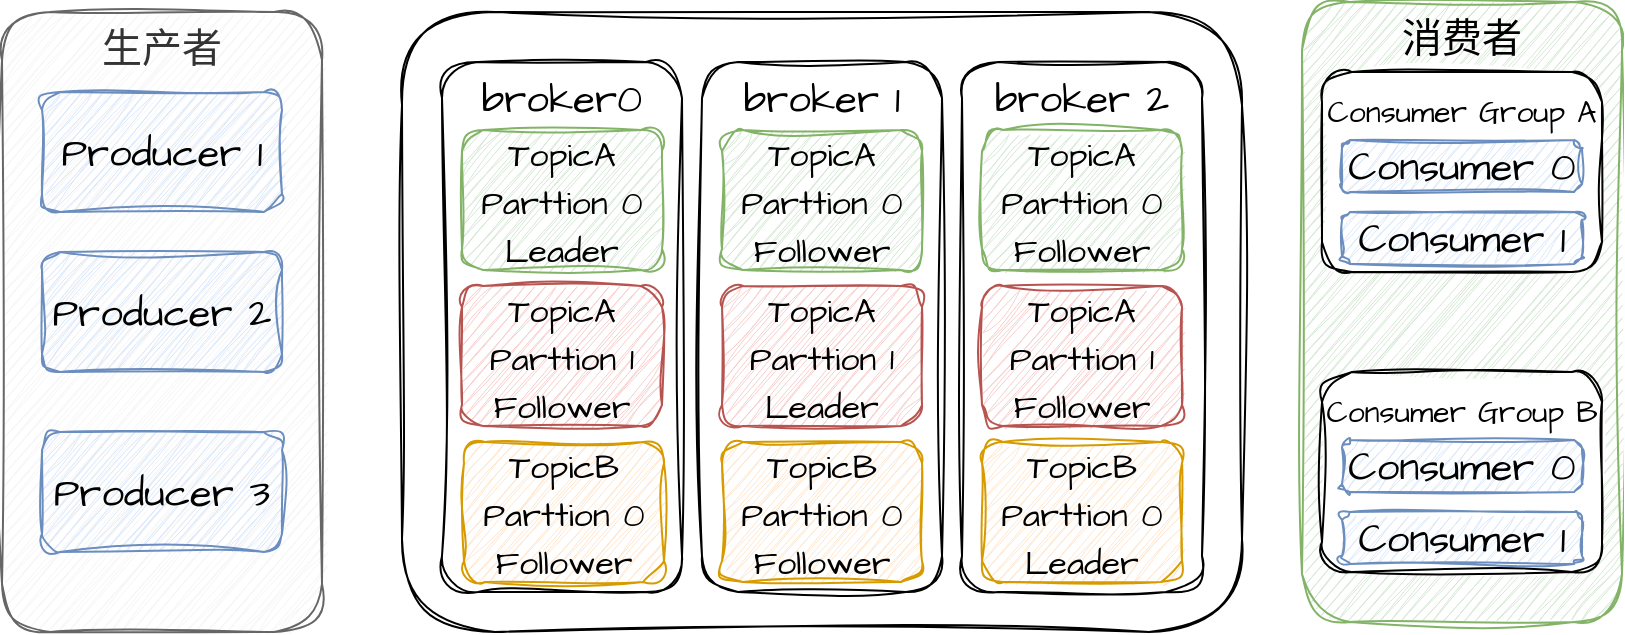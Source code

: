 <mxfile version="22.1.18" type="github">
  <diagram name="第 1 页" id="cSCV3CNTXTXwVB_BIsae">
    <mxGraphModel dx="1012" dy="582" grid="1" gridSize="10" guides="1" tooltips="1" connect="1" arrows="1" fold="1" page="1" pageScale="1" pageWidth="827" pageHeight="1169" math="0" shadow="0">
      <root>
        <mxCell id="0" />
        <mxCell id="1" parent="0" />
        <mxCell id="yJOFYdY696FyBgO-EQ7J-1" value="生产者" style="rounded=1;whiteSpace=wrap;html=1;sketch=1;hachureGap=4;jiggle=2;curveFitting=1;fontFamily=Architects Daughter;fontSource=https%3A%2F%2Ffonts.googleapis.com%2Fcss%3Ffamily%3DArchitects%2BDaughter;fontSize=20;fillColor=#f5f5f5;fontColor=#333333;strokeColor=#666666;verticalAlign=top;" vertex="1" parent="1">
          <mxGeometry x="80" y="120" width="160" height="310" as="geometry" />
        </mxCell>
        <mxCell id="yJOFYdY696FyBgO-EQ7J-2" value="Producer 1" style="rounded=1;whiteSpace=wrap;html=1;sketch=1;hachureGap=4;jiggle=2;curveFitting=1;fontFamily=Architects Daughter;fontSource=https%3A%2F%2Ffonts.googleapis.com%2Fcss%3Ffamily%3DArchitects%2BDaughter;fontSize=20;fillColor=#dae8fc;strokeColor=#6c8ebf;" vertex="1" parent="1">
          <mxGeometry x="100" y="160" width="120" height="60" as="geometry" />
        </mxCell>
        <mxCell id="yJOFYdY696FyBgO-EQ7J-3" value="Producer 2" style="rounded=1;whiteSpace=wrap;html=1;sketch=1;hachureGap=4;jiggle=2;curveFitting=1;fontFamily=Architects Daughter;fontSource=https%3A%2F%2Ffonts.googleapis.com%2Fcss%3Ffamily%3DArchitects%2BDaughter;fontSize=20;fillColor=#dae8fc;strokeColor=#6c8ebf;" vertex="1" parent="1">
          <mxGeometry x="100" y="240" width="120" height="60" as="geometry" />
        </mxCell>
        <mxCell id="yJOFYdY696FyBgO-EQ7J-4" value="Producer 3" style="rounded=1;whiteSpace=wrap;html=1;sketch=1;hachureGap=4;jiggle=2;curveFitting=1;fontFamily=Architects Daughter;fontSource=https%3A%2F%2Ffonts.googleapis.com%2Fcss%3Ffamily%3DArchitects%2BDaughter;fontSize=20;fillColor=#dae8fc;strokeColor=#6c8ebf;" vertex="1" parent="1">
          <mxGeometry x="100" y="330" width="120" height="60" as="geometry" />
        </mxCell>
        <mxCell id="yJOFYdY696FyBgO-EQ7J-5" value="" style="rounded=1;whiteSpace=wrap;html=1;sketch=1;hachureGap=4;jiggle=2;curveFitting=1;fontFamily=Architects Daughter;fontSource=https%3A%2F%2Ffonts.googleapis.com%2Fcss%3Ffamily%3DArchitects%2BDaughter;fontSize=20;" vertex="1" parent="1">
          <mxGeometry x="280" y="120" width="420" height="310" as="geometry" />
        </mxCell>
        <mxCell id="yJOFYdY696FyBgO-EQ7J-6" value="broker0" style="rounded=1;whiteSpace=wrap;html=1;sketch=1;hachureGap=4;jiggle=2;curveFitting=1;fontFamily=Architects Daughter;fontSource=https%3A%2F%2Ffonts.googleapis.com%2Fcss%3Ffamily%3DArchitects%2BDaughter;fontSize=20;horizontal=1;verticalAlign=top;" vertex="1" parent="1">
          <mxGeometry x="300" y="145" width="120" height="265" as="geometry" />
        </mxCell>
        <mxCell id="yJOFYdY696FyBgO-EQ7J-7" value="broker 1" style="rounded=1;whiteSpace=wrap;html=1;sketch=1;hachureGap=4;jiggle=2;curveFitting=1;fontFamily=Architects Daughter;fontSource=https%3A%2F%2Ffonts.googleapis.com%2Fcss%3Ffamily%3DArchitects%2BDaughter;fontSize=20;verticalAlign=top;" vertex="1" parent="1">
          <mxGeometry x="430" y="145" width="120" height="265" as="geometry" />
        </mxCell>
        <mxCell id="yJOFYdY696FyBgO-EQ7J-8" value="broker 2" style="rounded=1;whiteSpace=wrap;html=1;sketch=1;hachureGap=4;jiggle=2;curveFitting=1;fontFamily=Architects Daughter;fontSource=https%3A%2F%2Ffonts.googleapis.com%2Fcss%3Ffamily%3DArchitects%2BDaughter;fontSize=20;verticalAlign=top;" vertex="1" parent="1">
          <mxGeometry x="560" y="145" width="120" height="265" as="geometry" />
        </mxCell>
        <mxCell id="yJOFYdY696FyBgO-EQ7J-9" value="&lt;font style=&quot;font-size: 17px;&quot;&gt;TopicA&lt;br&gt;Parttion 0&lt;br&gt;Leader&lt;/font&gt;" style="rounded=1;whiteSpace=wrap;html=1;sketch=1;hachureGap=4;jiggle=2;curveFitting=1;fontFamily=Architects Daughter;fontSource=https%3A%2F%2Ffonts.googleapis.com%2Fcss%3Ffamily%3DArchitects%2BDaughter;fontSize=20;fillColor=#d5e8d4;strokeColor=#82b366;" vertex="1" parent="1">
          <mxGeometry x="310" y="179" width="100" height="70" as="geometry" />
        </mxCell>
        <mxCell id="yJOFYdY696FyBgO-EQ7J-10" value="&lt;font style=&quot;font-size: 17px;&quot;&gt;TopicA&lt;br&gt;Parttion 1&lt;br&gt;Follower&lt;/font&gt;" style="rounded=1;whiteSpace=wrap;html=1;sketch=1;hachureGap=4;jiggle=2;curveFitting=1;fontFamily=Architects Daughter;fontSource=https%3A%2F%2Ffonts.googleapis.com%2Fcss%3Ffamily%3DArchitects%2BDaughter;fontSize=20;fillColor=#f8cecc;strokeColor=#b85450;" vertex="1" parent="1">
          <mxGeometry x="310" y="257" width="100" height="70" as="geometry" />
        </mxCell>
        <mxCell id="yJOFYdY696FyBgO-EQ7J-11" value="&lt;font style=&quot;font-size: 17px;&quot;&gt;TopicB&lt;br&gt;Parttion 0&lt;br&gt;Follower&lt;/font&gt;" style="rounded=1;whiteSpace=wrap;html=1;sketch=1;hachureGap=4;jiggle=2;curveFitting=1;fontFamily=Architects Daughter;fontSource=https%3A%2F%2Ffonts.googleapis.com%2Fcss%3Ffamily%3DArchitects%2BDaughter;fontSize=20;fillColor=#ffe6cc;strokeColor=#d79b00;" vertex="1" parent="1">
          <mxGeometry x="311" y="335" width="100" height="70" as="geometry" />
        </mxCell>
        <mxCell id="yJOFYdY696FyBgO-EQ7J-12" value="&lt;font style=&quot;font-size: 17px;&quot;&gt;TopicA&lt;br&gt;Parttion 0&lt;br&gt;Follower&lt;/font&gt;" style="rounded=1;whiteSpace=wrap;html=1;sketch=1;hachureGap=4;jiggle=2;curveFitting=1;fontFamily=Architects Daughter;fontSource=https%3A%2F%2Ffonts.googleapis.com%2Fcss%3Ffamily%3DArchitects%2BDaughter;fontSize=20;fillColor=#d5e8d4;strokeColor=#82b366;" vertex="1" parent="1">
          <mxGeometry x="440" y="179" width="100" height="70" as="geometry" />
        </mxCell>
        <mxCell id="yJOFYdY696FyBgO-EQ7J-13" value="&lt;font style=&quot;font-size: 17px;&quot;&gt;TopicA&lt;br&gt;Parttion 1&lt;br&gt;Leader&lt;/font&gt;" style="rounded=1;whiteSpace=wrap;html=1;sketch=1;hachureGap=4;jiggle=2;curveFitting=1;fontFamily=Architects Daughter;fontSource=https%3A%2F%2Ffonts.googleapis.com%2Fcss%3Ffamily%3DArchitects%2BDaughter;fontSize=20;fillColor=#f8cecc;strokeColor=#b85450;" vertex="1" parent="1">
          <mxGeometry x="440" y="257" width="100" height="70" as="geometry" />
        </mxCell>
        <mxCell id="yJOFYdY696FyBgO-EQ7J-14" value="&lt;font style=&quot;font-size: 17px;&quot;&gt;TopicB&lt;br&gt;Parttion 0&lt;br&gt;Follower&lt;/font&gt;" style="rounded=1;whiteSpace=wrap;html=1;sketch=1;hachureGap=4;jiggle=2;curveFitting=1;fontFamily=Architects Daughter;fontSource=https%3A%2F%2Ffonts.googleapis.com%2Fcss%3Ffamily%3DArchitects%2BDaughter;fontSize=20;fillColor=#ffe6cc;strokeColor=#d79b00;" vertex="1" parent="1">
          <mxGeometry x="440" y="335" width="100" height="70" as="geometry" />
        </mxCell>
        <mxCell id="yJOFYdY696FyBgO-EQ7J-15" value="&lt;font style=&quot;font-size: 17px;&quot;&gt;TopicA&lt;br&gt;Parttion 0&lt;br&gt;Follower&lt;/font&gt;" style="rounded=1;whiteSpace=wrap;html=1;sketch=1;hachureGap=4;jiggle=2;curveFitting=1;fontFamily=Architects Daughter;fontSource=https%3A%2F%2Ffonts.googleapis.com%2Fcss%3Ffamily%3DArchitects%2BDaughter;fontSize=20;fillColor=#d5e8d4;strokeColor=#82b366;" vertex="1" parent="1">
          <mxGeometry x="570" y="179" width="100" height="70" as="geometry" />
        </mxCell>
        <mxCell id="yJOFYdY696FyBgO-EQ7J-16" value="&lt;font style=&quot;font-size: 17px;&quot;&gt;TopicA&lt;br&gt;Parttion 1&lt;br&gt;Follower&lt;/font&gt;" style="rounded=1;whiteSpace=wrap;html=1;sketch=1;hachureGap=4;jiggle=2;curveFitting=1;fontFamily=Architects Daughter;fontSource=https%3A%2F%2Ffonts.googleapis.com%2Fcss%3Ffamily%3DArchitects%2BDaughter;fontSize=20;fillColor=#f8cecc;strokeColor=#b85450;" vertex="1" parent="1">
          <mxGeometry x="570" y="257" width="100" height="70" as="geometry" />
        </mxCell>
        <mxCell id="yJOFYdY696FyBgO-EQ7J-17" value="&lt;font style=&quot;font-size: 17px;&quot;&gt;TopicB&lt;br&gt;Parttion 0&lt;br&gt;Leader&lt;/font&gt;" style="rounded=1;whiteSpace=wrap;html=1;sketch=1;hachureGap=4;jiggle=2;curveFitting=1;fontFamily=Architects Daughter;fontSource=https%3A%2F%2Ffonts.googleapis.com%2Fcss%3Ffamily%3DArchitects%2BDaughter;fontSize=20;fillColor=#ffe6cc;strokeColor=#d79b00;" vertex="1" parent="1">
          <mxGeometry x="570" y="335" width="100" height="70" as="geometry" />
        </mxCell>
        <mxCell id="yJOFYdY696FyBgO-EQ7J-18" value="消费者" style="rounded=1;whiteSpace=wrap;html=1;sketch=1;hachureGap=4;jiggle=2;curveFitting=1;fontFamily=Architects Daughter;fontSource=https%3A%2F%2Ffonts.googleapis.com%2Fcss%3Ffamily%3DArchitects%2BDaughter;fontSize=20;fillColor=#d5e8d4;strokeColor=#82b366;verticalAlign=top;" vertex="1" parent="1">
          <mxGeometry x="730" y="115" width="160" height="310" as="geometry" />
        </mxCell>
        <mxCell id="yJOFYdY696FyBgO-EQ7J-19" value="&lt;font style=&quot;font-size: 15px;&quot;&gt;Consumer Group A&lt;/font&gt;" style="rounded=1;whiteSpace=wrap;html=1;sketch=1;hachureGap=4;jiggle=2;curveFitting=1;fontFamily=Architects Daughter;fontSource=https%3A%2F%2Ffonts.googleapis.com%2Fcss%3Ffamily%3DArchitects%2BDaughter;fontSize=20;verticalAlign=top;" vertex="1" parent="1">
          <mxGeometry x="740" y="150" width="140" height="100" as="geometry" />
        </mxCell>
        <mxCell id="yJOFYdY696FyBgO-EQ7J-20" value="Consumer 0" style="rounded=1;whiteSpace=wrap;html=1;sketch=1;hachureGap=4;jiggle=2;curveFitting=1;fontFamily=Architects Daughter;fontSource=https%3A%2F%2Ffonts.googleapis.com%2Fcss%3Ffamily%3DArchitects%2BDaughter;fontSize=20;fillColor=#dae8fc;strokeColor=#6c8ebf;" vertex="1" parent="1">
          <mxGeometry x="750" y="184" width="120" height="26" as="geometry" />
        </mxCell>
        <mxCell id="yJOFYdY696FyBgO-EQ7J-21" value="Consumer 1" style="rounded=1;whiteSpace=wrap;html=1;sketch=1;hachureGap=4;jiggle=2;curveFitting=1;fontFamily=Architects Daughter;fontSource=https%3A%2F%2Ffonts.googleapis.com%2Fcss%3Ffamily%3DArchitects%2BDaughter;fontSize=20;fillColor=#dae8fc;strokeColor=#6c8ebf;" vertex="1" parent="1">
          <mxGeometry x="750" y="220" width="120" height="26" as="geometry" />
        </mxCell>
        <mxCell id="yJOFYdY696FyBgO-EQ7J-22" value="&lt;font style=&quot;font-size: 15px;&quot;&gt;Consumer Group B&lt;/font&gt;" style="rounded=1;whiteSpace=wrap;html=1;sketch=1;hachureGap=4;jiggle=2;curveFitting=1;fontFamily=Architects Daughter;fontSource=https%3A%2F%2Ffonts.googleapis.com%2Fcss%3Ffamily%3DArchitects%2BDaughter;fontSize=20;verticalAlign=top;" vertex="1" parent="1">
          <mxGeometry x="740" y="300" width="140" height="100" as="geometry" />
        </mxCell>
        <mxCell id="yJOFYdY696FyBgO-EQ7J-23" value="Consumer 0" style="rounded=1;whiteSpace=wrap;html=1;sketch=1;hachureGap=4;jiggle=2;curveFitting=1;fontFamily=Architects Daughter;fontSource=https%3A%2F%2Ffonts.googleapis.com%2Fcss%3Ffamily%3DArchitects%2BDaughter;fontSize=20;fillColor=#dae8fc;strokeColor=#6c8ebf;" vertex="1" parent="1">
          <mxGeometry x="750" y="334" width="120" height="26" as="geometry" />
        </mxCell>
        <mxCell id="yJOFYdY696FyBgO-EQ7J-24" value="Consumer 1" style="rounded=1;whiteSpace=wrap;html=1;sketch=1;hachureGap=4;jiggle=2;curveFitting=1;fontFamily=Architects Daughter;fontSource=https%3A%2F%2Ffonts.googleapis.com%2Fcss%3Ffamily%3DArchitects%2BDaughter;fontSize=20;fillColor=#dae8fc;strokeColor=#6c8ebf;" vertex="1" parent="1">
          <mxGeometry x="750" y="370" width="120" height="26" as="geometry" />
        </mxCell>
      </root>
    </mxGraphModel>
  </diagram>
</mxfile>
